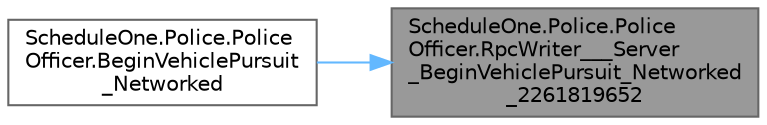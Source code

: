 digraph "ScheduleOne.Police.PoliceOfficer.RpcWriter___Server_BeginVehiclePursuit_Networked_2261819652"
{
 // LATEX_PDF_SIZE
  bgcolor="transparent";
  edge [fontname=Helvetica,fontsize=10,labelfontname=Helvetica,labelfontsize=10];
  node [fontname=Helvetica,fontsize=10,shape=box,height=0.2,width=0.4];
  rankdir="RL";
  Node1 [id="Node000001",label="ScheduleOne.Police.Police\lOfficer.RpcWriter___Server\l_BeginVehiclePursuit_Networked\l_2261819652",height=0.2,width=0.4,color="gray40", fillcolor="grey60", style="filled", fontcolor="black",tooltip="RPCs the writer server begin vehicle pursuit networked 2261819652."];
  Node1 -> Node2 [id="edge1_Node000001_Node000002",dir="back",color="steelblue1",style="solid",tooltip=" "];
  Node2 [id="Node000002",label="ScheduleOne.Police.Police\lOfficer.BeginVehiclePursuit\l_Networked",height=0.2,width=0.4,color="grey40", fillcolor="white", style="filled",URL="$class_schedule_one_1_1_police_1_1_police_officer.html#a158155c648233c0ebb4cd11b5268d0e0",tooltip="Begins the vehicle pursuit networked."];
}
